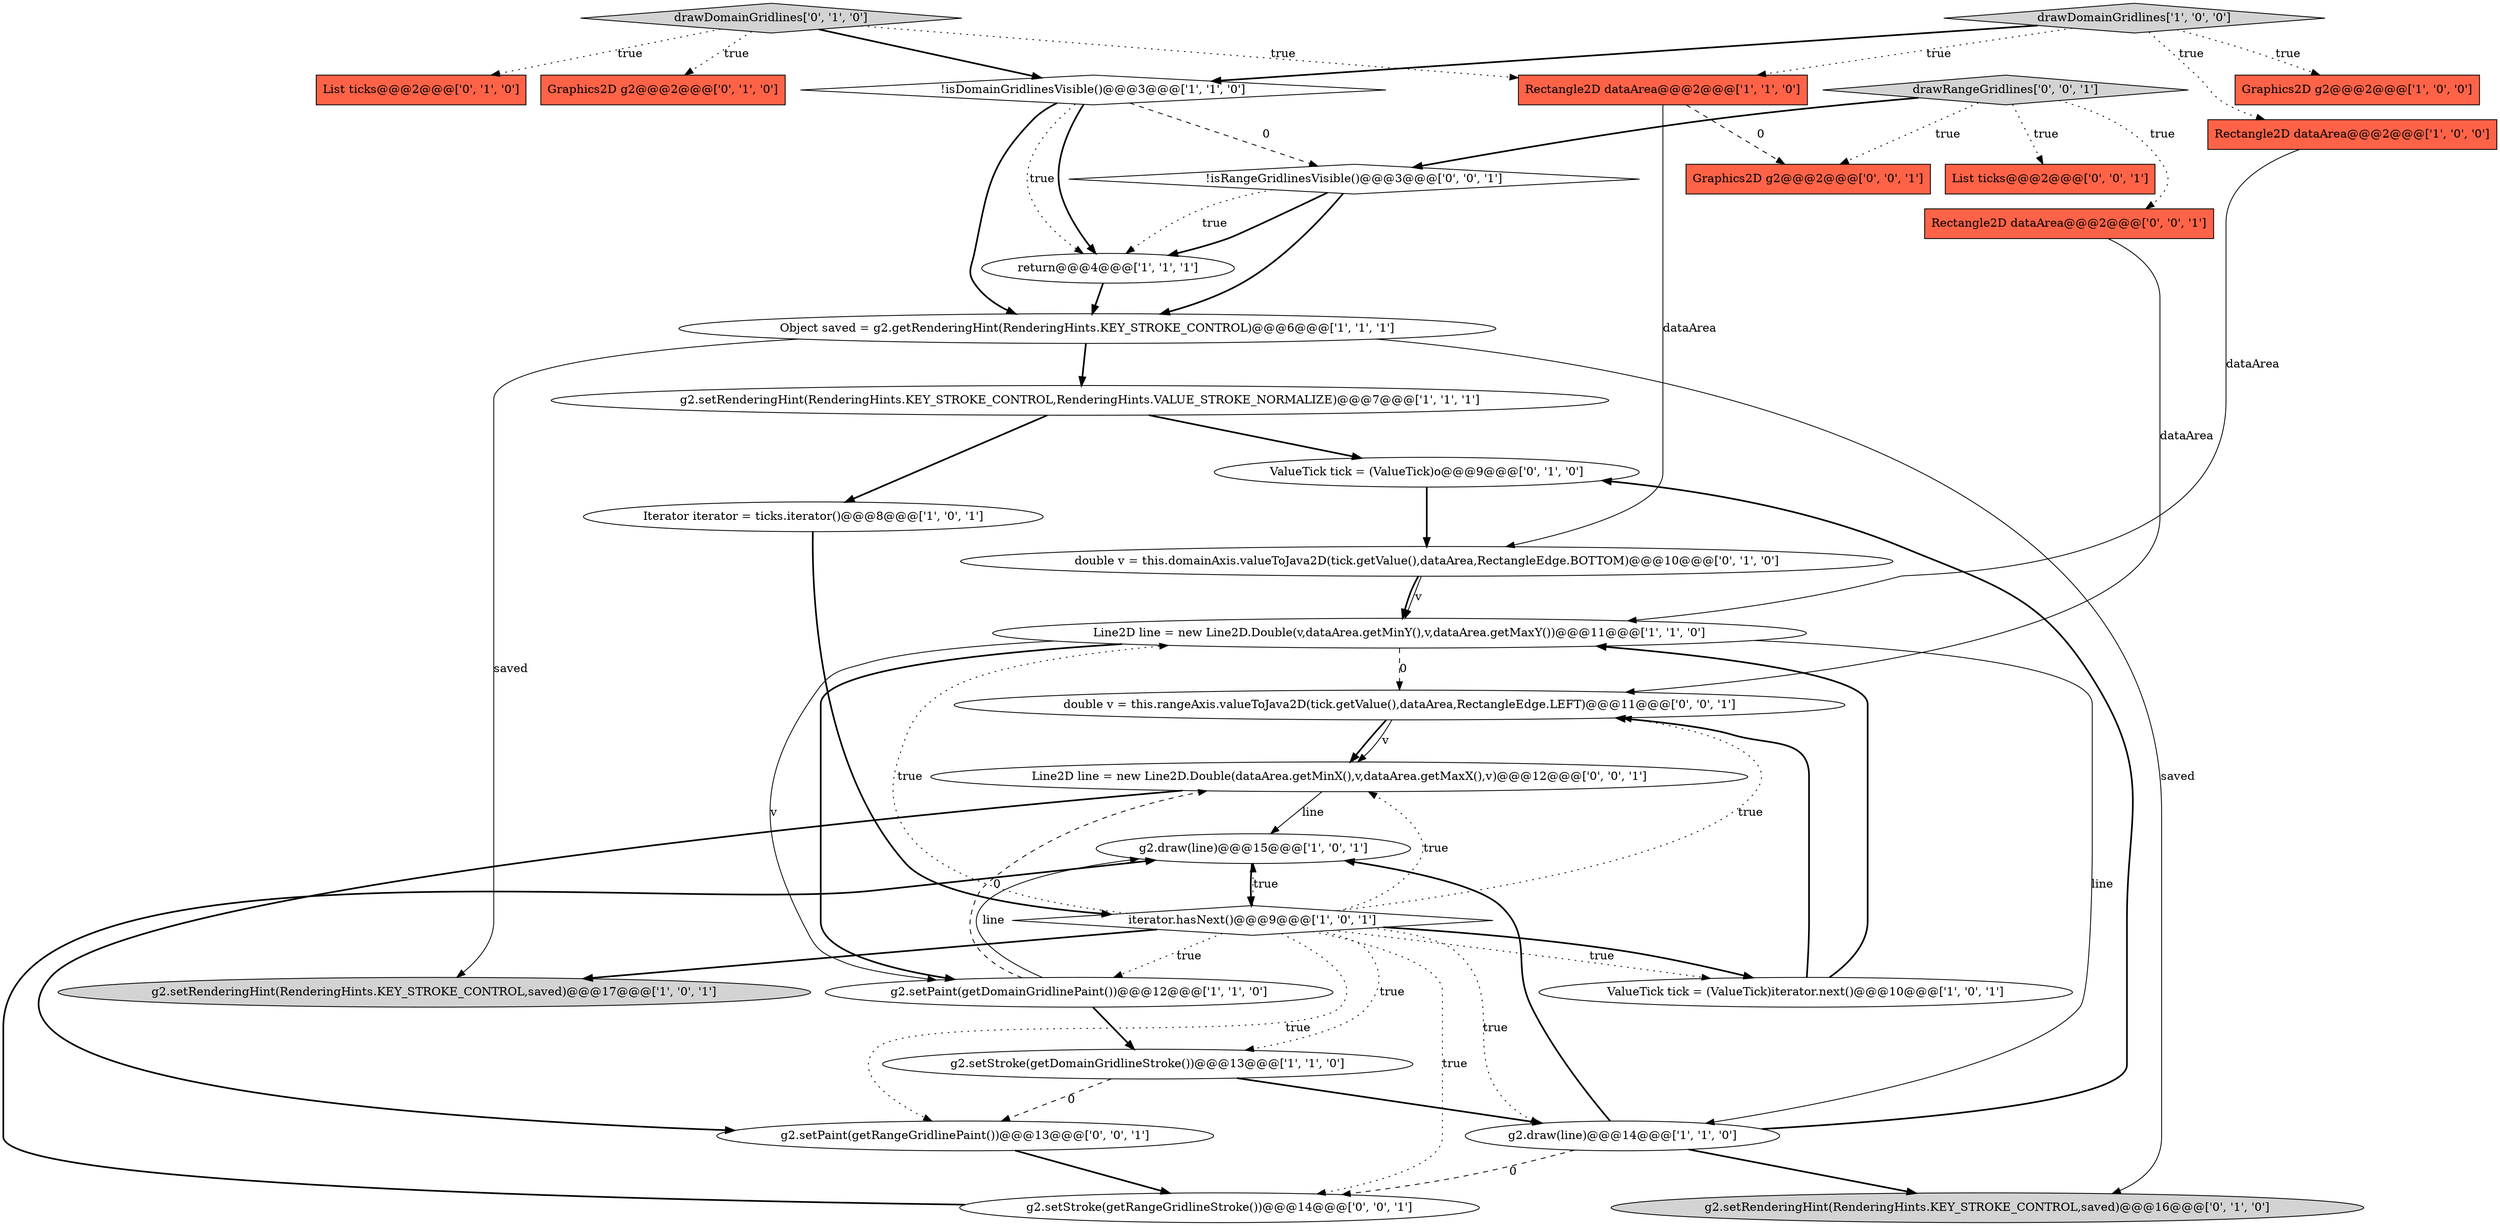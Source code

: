 digraph {
19 [style = filled, label = "ValueTick tick = (ValueTick)o@@@9@@@['0', '1', '0']", fillcolor = white, shape = ellipse image = "AAA0AAABBB2BBB"];
21 [style = filled, label = "Graphics2D g2@@@2@@@['0', '1', '0']", fillcolor = tomato, shape = box image = "AAA0AAABBB2BBB"];
3 [style = filled, label = "ValueTick tick = (ValueTick)iterator.next()@@@10@@@['1', '0', '1']", fillcolor = white, shape = ellipse image = "AAA0AAABBB1BBB"];
16 [style = filled, label = "g2.setRenderingHint(RenderingHints.KEY_STROKE_CONTROL,saved)@@@17@@@['1', '0', '1']", fillcolor = lightgray, shape = ellipse image = "AAA0AAABBB1BBB"];
27 [style = filled, label = "drawRangeGridlines['0', '0', '1']", fillcolor = lightgray, shape = diamond image = "AAA0AAABBB3BBB"];
1 [style = filled, label = "Graphics2D g2@@@2@@@['1', '0', '0']", fillcolor = tomato, shape = box image = "AAA0AAABBB1BBB"];
13 [style = filled, label = "Iterator iterator = ticks.iterator()@@@8@@@['1', '0', '1']", fillcolor = white, shape = ellipse image = "AAA0AAABBB1BBB"];
20 [style = filled, label = "double v = this.domainAxis.valueToJava2D(tick.getValue(),dataArea,RectangleEdge.BOTTOM)@@@10@@@['0', '1', '0']", fillcolor = white, shape = ellipse image = "AAA0AAABBB2BBB"];
15 [style = filled, label = "Rectangle2D dataArea@@@2@@@['1', '1', '0']", fillcolor = tomato, shape = box image = "AAA0AAABBB1BBB"];
4 [style = filled, label = "Rectangle2D dataArea@@@2@@@['1', '0', '0']", fillcolor = tomato, shape = box image = "AAA0AAABBB1BBB"];
14 [style = filled, label = "g2.setStroke(getDomainGridlineStroke())@@@13@@@['1', '1', '0']", fillcolor = white, shape = ellipse image = "AAA0AAABBB1BBB"];
23 [style = filled, label = "double v = this.rangeAxis.valueToJava2D(tick.getValue(),dataArea,RectangleEdge.LEFT)@@@11@@@['0', '0', '1']", fillcolor = white, shape = ellipse image = "AAA0AAABBB3BBB"];
2 [style = filled, label = "iterator.hasNext()@@@9@@@['1', '0', '1']", fillcolor = white, shape = diamond image = "AAA0AAABBB1BBB"];
28 [style = filled, label = "List ticks@@@2@@@['0', '0', '1']", fillcolor = tomato, shape = box image = "AAA0AAABBB3BBB"];
8 [style = filled, label = "g2.setPaint(getDomainGridlinePaint())@@@12@@@['1', '1', '0']", fillcolor = white, shape = ellipse image = "AAA0AAABBB1BBB"];
18 [style = filled, label = "drawDomainGridlines['0', '1', '0']", fillcolor = lightgray, shape = diamond image = "AAA0AAABBB2BBB"];
7 [style = filled, label = "g2.setRenderingHint(RenderingHints.KEY_STROKE_CONTROL,RenderingHints.VALUE_STROKE_NORMALIZE)@@@7@@@['1', '1', '1']", fillcolor = white, shape = ellipse image = "AAA0AAABBB1BBB"];
0 [style = filled, label = "Line2D line = new Line2D.Double(v,dataArea.getMinY(),v,dataArea.getMaxY())@@@11@@@['1', '1', '0']", fillcolor = white, shape = ellipse image = "AAA0AAABBB1BBB"];
25 [style = filled, label = "!isRangeGridlinesVisible()@@@3@@@['0', '0', '1']", fillcolor = white, shape = diamond image = "AAA0AAABBB3BBB"];
17 [style = filled, label = "List ticks@@@2@@@['0', '1', '0']", fillcolor = tomato, shape = box image = "AAA0AAABBB2BBB"];
24 [style = filled, label = "Rectangle2D dataArea@@@2@@@['0', '0', '1']", fillcolor = tomato, shape = box image = "AAA0AAABBB3BBB"];
9 [style = filled, label = "g2.draw(line)@@@15@@@['1', '0', '1']", fillcolor = white, shape = ellipse image = "AAA0AAABBB1BBB"];
22 [style = filled, label = "g2.setRenderingHint(RenderingHints.KEY_STROKE_CONTROL,saved)@@@16@@@['0', '1', '0']", fillcolor = lightgray, shape = ellipse image = "AAA0AAABBB2BBB"];
29 [style = filled, label = "g2.setPaint(getRangeGridlinePaint())@@@13@@@['0', '0', '1']", fillcolor = white, shape = ellipse image = "AAA0AAABBB3BBB"];
11 [style = filled, label = "return@@@4@@@['1', '1', '1']", fillcolor = white, shape = ellipse image = "AAA0AAABBB1BBB"];
26 [style = filled, label = "g2.setStroke(getRangeGridlineStroke())@@@14@@@['0', '0', '1']", fillcolor = white, shape = ellipse image = "AAA0AAABBB3BBB"];
12 [style = filled, label = "!isDomainGridlinesVisible()@@@3@@@['1', '1', '0']", fillcolor = white, shape = diamond image = "AAA0AAABBB1BBB"];
10 [style = filled, label = "drawDomainGridlines['1', '0', '0']", fillcolor = lightgray, shape = diamond image = "AAA0AAABBB1BBB"];
31 [style = filled, label = "Graphics2D g2@@@2@@@['0', '0', '1']", fillcolor = tomato, shape = box image = "AAA0AAABBB3BBB"];
5 [style = filled, label = "Object saved = g2.getRenderingHint(RenderingHints.KEY_STROKE_CONTROL)@@@6@@@['1', '1', '1']", fillcolor = white, shape = ellipse image = "AAA0AAABBB1BBB"];
30 [style = filled, label = "Line2D line = new Line2D.Double(dataArea.getMinX(),v,dataArea.getMaxX(),v)@@@12@@@['0', '0', '1']", fillcolor = white, shape = ellipse image = "AAA0AAABBB3BBB"];
6 [style = filled, label = "g2.draw(line)@@@14@@@['1', '1', '0']", fillcolor = white, shape = ellipse image = "AAA0AAABBB1BBB"];
2->3 [style = dotted, label="true"];
7->13 [style = bold, label=""];
0->6 [style = solid, label="line"];
2->0 [style = dotted, label="true"];
12->5 [style = bold, label=""];
23->30 [style = bold, label=""];
24->23 [style = solid, label="dataArea"];
2->29 [style = dotted, label="true"];
9->2 [style = bold, label=""];
6->22 [style = bold, label=""];
19->20 [style = bold, label=""];
2->3 [style = bold, label=""];
0->23 [style = dashed, label="0"];
5->16 [style = solid, label="saved"];
20->0 [style = bold, label=""];
12->11 [style = bold, label=""];
18->21 [style = dotted, label="true"];
18->15 [style = dotted, label="true"];
18->12 [style = bold, label=""];
8->14 [style = bold, label=""];
2->23 [style = dotted, label="true"];
26->9 [style = bold, label=""];
2->30 [style = dotted, label="true"];
27->24 [style = dotted, label="true"];
30->9 [style = solid, label="line"];
6->19 [style = bold, label=""];
25->11 [style = dotted, label="true"];
30->29 [style = bold, label=""];
3->0 [style = bold, label=""];
29->26 [style = bold, label=""];
12->11 [style = dotted, label="true"];
10->15 [style = dotted, label="true"];
27->28 [style = dotted, label="true"];
11->5 [style = bold, label=""];
3->23 [style = bold, label=""];
20->0 [style = solid, label="v"];
12->25 [style = dashed, label="0"];
2->9 [style = dotted, label="true"];
5->22 [style = solid, label="saved"];
2->6 [style = dotted, label="true"];
10->12 [style = bold, label=""];
4->0 [style = solid, label="dataArea"];
27->31 [style = dotted, label="true"];
25->11 [style = bold, label=""];
6->26 [style = dashed, label="0"];
15->20 [style = solid, label="dataArea"];
0->8 [style = bold, label=""];
15->31 [style = dashed, label="0"];
2->26 [style = dotted, label="true"];
5->7 [style = bold, label=""];
2->14 [style = dotted, label="true"];
25->5 [style = bold, label=""];
8->30 [style = dashed, label="0"];
18->17 [style = dotted, label="true"];
23->30 [style = solid, label="v"];
8->9 [style = solid, label="line"];
10->1 [style = dotted, label="true"];
10->4 [style = dotted, label="true"];
6->9 [style = bold, label=""];
14->29 [style = dashed, label="0"];
7->19 [style = bold, label=""];
27->25 [style = bold, label=""];
14->6 [style = bold, label=""];
0->8 [style = solid, label="v"];
2->8 [style = dotted, label="true"];
13->2 [style = bold, label=""];
2->16 [style = bold, label=""];
}
